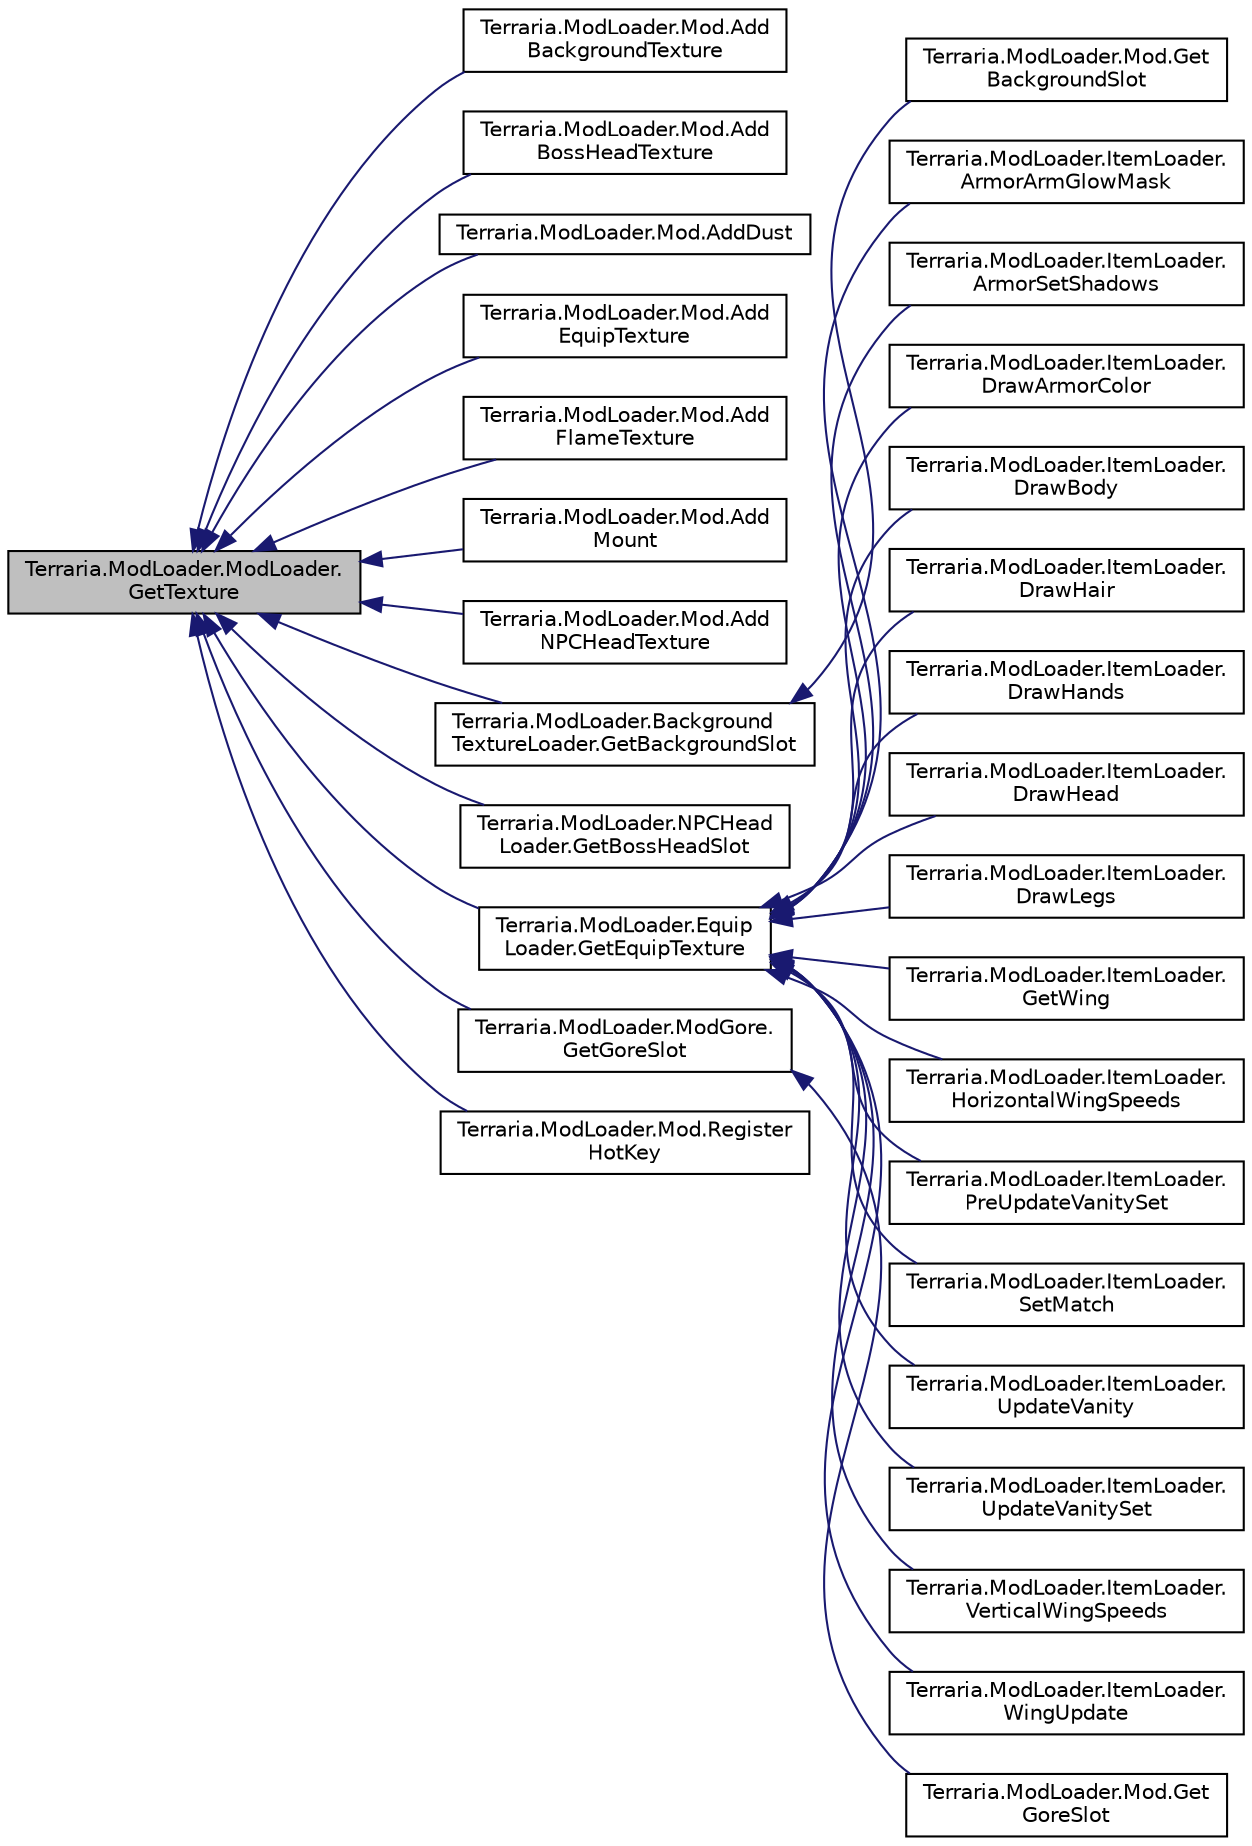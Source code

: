digraph "Terraria.ModLoader.ModLoader.GetTexture"
{
  edge [fontname="Helvetica",fontsize="10",labelfontname="Helvetica",labelfontsize="10"];
  node [fontname="Helvetica",fontsize="10",shape=record];
  rankdir="LR";
  Node34 [label="Terraria.ModLoader.ModLoader.\lGetTexture",height=0.2,width=0.4,color="black", fillcolor="grey75", style="filled", fontcolor="black"];
  Node34 -> Node35 [dir="back",color="midnightblue",fontsize="10",style="solid",fontname="Helvetica"];
  Node35 [label="Terraria.ModLoader.Mod.Add\lBackgroundTexture",height=0.2,width=0.4,color="black", fillcolor="white", style="filled",URL="$class_terraria_1_1_mod_loader_1_1_mod.html#a6dec81443d46c9904a00522d66b9c025",tooltip="Adds a texture to the list of background textures and assigns it a background texture slot..."];
  Node34 -> Node36 [dir="back",color="midnightblue",fontsize="10",style="solid",fontname="Helvetica"];
  Node36 [label="Terraria.ModLoader.Mod.Add\lBossHeadTexture",height=0.2,width=0.4,color="black", fillcolor="white", style="filled",URL="$class_terraria_1_1_mod_loader_1_1_mod.html#aaaf8a0bbde18da64d25babc2bf40648a",tooltip="Assigns a head texture that can be used by NPCs on the map. "];
  Node34 -> Node37 [dir="back",color="midnightblue",fontsize="10",style="solid",fontname="Helvetica"];
  Node37 [label="Terraria.ModLoader.Mod.AddDust",height=0.2,width=0.4,color="black", fillcolor="white", style="filled",URL="$class_terraria_1_1_mod_loader_1_1_mod.html#a35e24b2d8b9d749c129d8219023b0ec0",tooltip="Adds a type of dust to your mod with the specified name. Create an instance of ModDust normally..."];
  Node34 -> Node38 [dir="back",color="midnightblue",fontsize="10",style="solid",fontname="Helvetica"];
  Node38 [label="Terraria.ModLoader.Mod.Add\lEquipTexture",height=0.2,width=0.4,color="black", fillcolor="white", style="filled",URL="$class_terraria_1_1_mod_loader_1_1_mod.html#a62fce9d3fcd8d1283f01b556b9238326",tooltip="Adds an equipment texture of the specified type, internal name, and associated item to your mod..."];
  Node34 -> Node39 [dir="back",color="midnightblue",fontsize="10",style="solid",fontname="Helvetica"];
  Node39 [label="Terraria.ModLoader.Mod.Add\lFlameTexture",height=0.2,width=0.4,color="black", fillcolor="white", style="filled",URL="$class_terraria_1_1_mod_loader_1_1_mod.html#a4d4f0790c6c09b485ae7478388b7399c",tooltip="Assigns a flame texture to the given item added by your mod. Flame textures are drawn when held by th..."];
  Node34 -> Node40 [dir="back",color="midnightblue",fontsize="10",style="solid",fontname="Helvetica"];
  Node40 [label="Terraria.ModLoader.Mod.Add\lMount",height=0.2,width=0.4,color="black", fillcolor="white", style="filled",URL="$class_terraria_1_1_mod_loader_1_1_mod.html#a9f844d58f1fc1cc6048d53729ec94821",tooltip="Adds the given mount to the game with the given name and texture. The extraTextures dictionary should..."];
  Node34 -> Node41 [dir="back",color="midnightblue",fontsize="10",style="solid",fontname="Helvetica"];
  Node41 [label="Terraria.ModLoader.Mod.Add\lNPCHeadTexture",height=0.2,width=0.4,color="black", fillcolor="white", style="filled",URL="$class_terraria_1_1_mod_loader_1_1_mod.html#a1e739bc6de6fac144b8342cfc0370406",tooltip="Assigns a head texture to the given town NPC type. "];
  Node34 -> Node42 [dir="back",color="midnightblue",fontsize="10",style="solid",fontname="Helvetica"];
  Node42 [label="Terraria.ModLoader.Background\lTextureLoader.GetBackgroundSlot",height=0.2,width=0.4,color="black", fillcolor="white", style="filled",URL="$class_terraria_1_1_mod_loader_1_1_background_texture_loader.html#acec6846e4b16fa559531e838dfc51de9",tooltip="Returns the slot/ID of the background texture with the given name. "];
  Node42 -> Node43 [dir="back",color="midnightblue",fontsize="10",style="solid",fontname="Helvetica"];
  Node43 [label="Terraria.ModLoader.Mod.Get\lBackgroundSlot",height=0.2,width=0.4,color="black", fillcolor="white", style="filled",URL="$class_terraria_1_1_mod_loader_1_1_mod.html#a25f3d2d6199bfebf7a2b80c44abad71f",tooltip="Gets the texture slot corresponding to the specified texture name. Shorthand for calling BackgroundTe..."];
  Node34 -> Node44 [dir="back",color="midnightblue",fontsize="10",style="solid",fontname="Helvetica"];
  Node44 [label="Terraria.ModLoader.NPCHead\lLoader.GetBossHeadSlot",height=0.2,width=0.4,color="black", fillcolor="white", style="filled",URL="$class_terraria_1_1_mod_loader_1_1_n_p_c_head_loader.html#a89950f2a9433a2c981916550c78703ae"];
  Node34 -> Node45 [dir="back",color="midnightblue",fontsize="10",style="solid",fontname="Helvetica"];
  Node45 [label="Terraria.ModLoader.Equip\lLoader.GetEquipTexture",height=0.2,width=0.4,color="black", fillcolor="white", style="filled",URL="$class_terraria_1_1_mod_loader_1_1_equip_loader.html#a87c1e9bb37d938a07111fa76bae78575"];
  Node45 -> Node46 [dir="back",color="midnightblue",fontsize="10",style="solid",fontname="Helvetica"];
  Node46 [label="Terraria.ModLoader.ItemLoader.\lArmorArmGlowMask",height=0.2,width=0.4,color="black", fillcolor="white", style="filled",URL="$class_terraria_1_1_mod_loader_1_1_item_loader.html#afc7a52d4db0c80643c9537cf6d6cf653",tooltip="Calls the item&#39;s body equipment texture&#39;s ArmorArmGlowMask hook, then all GlobalItem.ArmorArmGlowMask hooks. "];
  Node45 -> Node47 [dir="back",color="midnightblue",fontsize="10",style="solid",fontname="Helvetica"];
  Node47 [label="Terraria.ModLoader.ItemLoader.\lArmorSetShadows",height=0.2,width=0.4,color="black", fillcolor="white", style="filled",URL="$class_terraria_1_1_mod_loader_1_1_item_loader.html#afa662b41f42817230101c10acad7ae47",tooltip="If the player&#39;s head texture&#39;s IsVanitySet returns true, calls the equipment texture&#39;s ArmorSetShadow..."];
  Node45 -> Node48 [dir="back",color="midnightblue",fontsize="10",style="solid",fontname="Helvetica"];
  Node48 [label="Terraria.ModLoader.ItemLoader.\lDrawArmorColor",height=0.2,width=0.4,color="black", fillcolor="white", style="filled",URL="$class_terraria_1_1_mod_loader_1_1_item_loader.html#a8bcdd0626e0786d5f6b12ea3feeb3e27",tooltip="Calls the item&#39;s equipment texture&#39;s DrawArmorColor hook, then all GlobalItem.DrawArmorColor hooks..."];
  Node45 -> Node49 [dir="back",color="midnightblue",fontsize="10",style="solid",fontname="Helvetica"];
  Node49 [label="Terraria.ModLoader.ItemLoader.\lDrawBody",height=0.2,width=0.4,color="black", fillcolor="white", style="filled",URL="$class_terraria_1_1_mod_loader_1_1_item_loader.html#af4b69680d895c6260093081f845ddd83",tooltip="Calls the item&#39;s body equipment texture&#39;s DrawBody hook, then all GlobalItem.DrawBody hooks..."];
  Node45 -> Node50 [dir="back",color="midnightblue",fontsize="10",style="solid",fontname="Helvetica"];
  Node50 [label="Terraria.ModLoader.ItemLoader.\lDrawHair",height=0.2,width=0.4,color="black", fillcolor="white", style="filled",URL="$class_terraria_1_1_mod_loader_1_1_item_loader.html#a0ac9e01d6ac5b850ea557f49f3cccc57",tooltip="Calls the item&#39;s head equipment texture&#39;s DrawHair hook, then all GlobalItem.DrawHair hooks..."];
  Node45 -> Node51 [dir="back",color="midnightblue",fontsize="10",style="solid",fontname="Helvetica"];
  Node51 [label="Terraria.ModLoader.ItemLoader.\lDrawHands",height=0.2,width=0.4,color="black", fillcolor="white", style="filled",URL="$class_terraria_1_1_mod_loader_1_1_item_loader.html#aa32305687bb151e5098a89b7d9cf43ec",tooltip="Calls the item&#39;s body equipment texture&#39;s DrawHands hook, then all GlobalItem.DrawHands hooks..."];
  Node45 -> Node52 [dir="back",color="midnightblue",fontsize="10",style="solid",fontname="Helvetica"];
  Node52 [label="Terraria.ModLoader.ItemLoader.\lDrawHead",height=0.2,width=0.4,color="black", fillcolor="white", style="filled",URL="$class_terraria_1_1_mod_loader_1_1_item_loader.html#a7b9463e05c08aab7f506e5e6796a8d97",tooltip="Calls the item&#39;s head equipment texture&#39;s DrawHead hook, then all GlobalItem.DrawHead hooks..."];
  Node45 -> Node53 [dir="back",color="midnightblue",fontsize="10",style="solid",fontname="Helvetica"];
  Node53 [label="Terraria.ModLoader.ItemLoader.\lDrawLegs",height=0.2,width=0.4,color="black", fillcolor="white", style="filled",URL="$class_terraria_1_1_mod_loader_1_1_item_loader.html#ae9b78c43cf2796a560a267c89264d762",tooltip="Calls the item&#39;s leg equipment texture&#39;s DrawLegs hook, then the item&#39;s shoe equipment texture&#39;s Draw..."];
  Node45 -> Node54 [dir="back",color="midnightblue",fontsize="10",style="solid",fontname="Helvetica"];
  Node54 [label="Terraria.ModLoader.ItemLoader.\lGetWing",height=0.2,width=0.4,color="black", fillcolor="white", style="filled",URL="$class_terraria_1_1_mod_loader_1_1_item_loader.html#a16923c1ce3247780b7c75f155d38f662",tooltip="Returns the wing item that the player is functionally using. If player.wingsLogic has been modified..."];
  Node45 -> Node55 [dir="back",color="midnightblue",fontsize="10",style="solid",fontname="Helvetica"];
  Node55 [label="Terraria.ModLoader.ItemLoader.\lHorizontalWingSpeeds",height=0.2,width=0.4,color="black", fillcolor="white", style="filled",URL="$class_terraria_1_1_mod_loader_1_1_item_loader.html#ad0e201a10ba3a7c2dabefebac13b4eb9",tooltip="If the player is using wings, this uses the result of GetWing, and calls ModItem.HorizontalWingSpeeds..."];
  Node45 -> Node56 [dir="back",color="midnightblue",fontsize="10",style="solid",fontname="Helvetica"];
  Node56 [label="Terraria.ModLoader.ItemLoader.\lPreUpdateVanitySet",height=0.2,width=0.4,color="black", fillcolor="white", style="filled",URL="$class_terraria_1_1_mod_loader_1_1_item_loader.html#a040ee98f9ddb5a1c555b0a08e7ea31de",tooltip="If the player&#39;s head texture&#39;s IsVanitySet returns true, calls the equipment texture&#39;s PreUpdateVanit..."];
  Node45 -> Node57 [dir="back",color="midnightblue",fontsize="10",style="solid",fontname="Helvetica"];
  Node57 [label="Terraria.ModLoader.ItemLoader.\lSetMatch",height=0.2,width=0.4,color="black", fillcolor="white", style="filled",URL="$class_terraria_1_1_mod_loader_1_1_item_loader.html#a3ec5963739590edef9dcdde9e3a3e024",tooltip="Calls ModItem.SetMatch, then all GlobalItem.SetMatch hooks. "];
  Node45 -> Node58 [dir="back",color="midnightblue",fontsize="10",style="solid",fontname="Helvetica"];
  Node58 [label="Terraria.ModLoader.ItemLoader.\lUpdateVanity",height=0.2,width=0.4,color="black", fillcolor="white", style="filled",URL="$class_terraria_1_1_mod_loader_1_1_item_loader.html#a74f5b7e0fdbcc2e20e834d7601245e3c",tooltip="Calls each of the item&#39;s equipment texture&#39;s UpdateVanity hook. "];
  Node45 -> Node59 [dir="back",color="midnightblue",fontsize="10",style="solid",fontname="Helvetica"];
  Node59 [label="Terraria.ModLoader.ItemLoader.\lUpdateVanitySet",height=0.2,width=0.4,color="black", fillcolor="white", style="filled",URL="$class_terraria_1_1_mod_loader_1_1_item_loader.html#a5866cf3c0858190e8cc63460329bd5a4",tooltip="If the player&#39;s head texture&#39;s IsVanitySet returns true, calls the equipment texture&#39;s UpdateVanitySe..."];
  Node45 -> Node60 [dir="back",color="midnightblue",fontsize="10",style="solid",fontname="Helvetica"];
  Node60 [label="Terraria.ModLoader.ItemLoader.\lVerticalWingSpeeds",height=0.2,width=0.4,color="black", fillcolor="white", style="filled",URL="$class_terraria_1_1_mod_loader_1_1_item_loader.html#a6eeea936b5fb5d9c5776807ac186e3b7",tooltip="If the player is using wings, this uses the result of GetWing, and calls ModItem.VerticalWingSpeeds t..."];
  Node45 -> Node61 [dir="back",color="midnightblue",fontsize="10",style="solid",fontname="Helvetica"];
  Node61 [label="Terraria.ModLoader.ItemLoader.\lWingUpdate",height=0.2,width=0.4,color="black", fillcolor="white", style="filled",URL="$class_terraria_1_1_mod_loader_1_1_item_loader.html#a0d4fc974b572ac7e8ba55036e6b46584",tooltip="If wings can be seen on the player, calls the player&#39;s wing&#39;s equipment texture&#39;s WingUpdate and all ..."];
  Node34 -> Node62 [dir="back",color="midnightblue",fontsize="10",style="solid",fontname="Helvetica"];
  Node62 [label="Terraria.ModLoader.ModGore.\lGetGoreSlot",height=0.2,width=0.4,color="black", fillcolor="white", style="filled",URL="$class_terraria_1_1_mod_loader_1_1_mod_gore.html#a0389af470e7132ffbdf2bd67550157f0",tooltip="Gets the type of the custom gore corresponding to the given texture. Returns 0 if the texture does no..."];
  Node62 -> Node63 [dir="back",color="midnightblue",fontsize="10",style="solid",fontname="Helvetica"];
  Node63 [label="Terraria.ModLoader.Mod.Get\lGoreSlot",height=0.2,width=0.4,color="black", fillcolor="white", style="filled",URL="$class_terraria_1_1_mod_loader_1_1_mod.html#a56d5c669c1e1a55c061e158e7a6bf046",tooltip="Shorthand for calling ModGore.GetGoreSlot(this.Name + &#39;/&#39; + name). "];
  Node34 -> Node64 [dir="back",color="midnightblue",fontsize="10",style="solid",fontname="Helvetica"];
  Node64 [label="Terraria.ModLoader.Mod.Register\lHotKey",height=0.2,width=0.4,color="black", fillcolor="white", style="filled",URL="$class_terraria_1_1_mod_loader_1_1_mod.html#ae2cf71401aac20a22858cff2d70c8e03",tooltip="Registers a hotkey with a name and defaultKey. Use the returned ModHotKey to detect when buttons are ..."];
}
